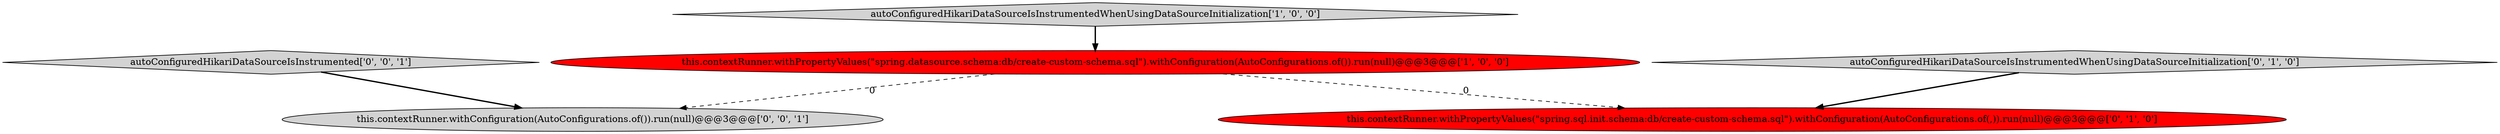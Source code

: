 digraph {
0 [style = filled, label = "this.contextRunner.withPropertyValues(\"spring.datasource.schema:db/create-custom-schema.sql\").withConfiguration(AutoConfigurations.of()).run(null)@@@3@@@['1', '0', '0']", fillcolor = red, shape = ellipse image = "AAA1AAABBB1BBB"];
5 [style = filled, label = "this.contextRunner.withConfiguration(AutoConfigurations.of()).run(null)@@@3@@@['0', '0', '1']", fillcolor = lightgray, shape = ellipse image = "AAA0AAABBB3BBB"];
4 [style = filled, label = "autoConfiguredHikariDataSourceIsInstrumented['0', '0', '1']", fillcolor = lightgray, shape = diamond image = "AAA0AAABBB3BBB"];
1 [style = filled, label = "autoConfiguredHikariDataSourceIsInstrumentedWhenUsingDataSourceInitialization['1', '0', '0']", fillcolor = lightgray, shape = diamond image = "AAA0AAABBB1BBB"];
2 [style = filled, label = "this.contextRunner.withPropertyValues(\"spring.sql.init.schema:db/create-custom-schema.sql\").withConfiguration(AutoConfigurations.of(,)).run(null)@@@3@@@['0', '1', '0']", fillcolor = red, shape = ellipse image = "AAA1AAABBB2BBB"];
3 [style = filled, label = "autoConfiguredHikariDataSourceIsInstrumentedWhenUsingDataSourceInitialization['0', '1', '0']", fillcolor = lightgray, shape = diamond image = "AAA0AAABBB2BBB"];
0->2 [style = dashed, label="0"];
1->0 [style = bold, label=""];
3->2 [style = bold, label=""];
0->5 [style = dashed, label="0"];
4->5 [style = bold, label=""];
}
